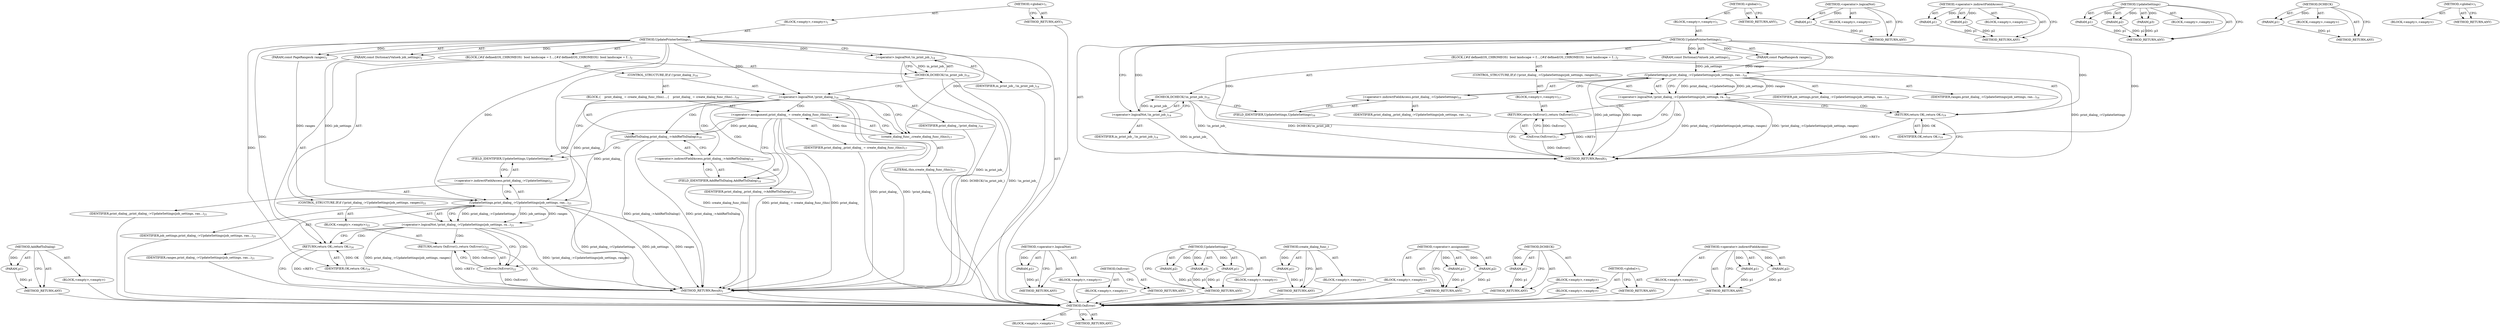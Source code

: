 digraph "&lt;operator&gt;.indirectFieldAccess" {
vulnerable_68 [label=<(METHOD,OnError)>];
vulnerable_69 [label=<(BLOCK,&lt;empty&gt;,&lt;empty&gt;)>];
vulnerable_70 [label=<(METHOD_RETURN,ANY)>];
vulnerable_6 [label=<(METHOD,&lt;global&gt;)<SUB>1</SUB>>];
vulnerable_7 [label=<(BLOCK,&lt;empty&gt;,&lt;empty&gt;)<SUB>1</SUB>>];
vulnerable_8 [label=<(METHOD,UpdatePrinterSettings)<SUB>1</SUB>>];
vulnerable_9 [label=<(PARAM,const DictionaryValue&amp; job_settings)<SUB>2</SUB>>];
vulnerable_10 [label=<(PARAM,const PageRanges&amp; ranges)<SUB>2</SUB>>];
vulnerable_11 [label=<(BLOCK,{
#if defined(OS_CHROMEOS)
  bool landscape = f...,{
#if defined(OS_CHROMEOS)
  bool landscape = f...)<SUB>2</SUB>>];
vulnerable_12 [label=<(DCHECK,DCHECK(!in_print_job_))<SUB>14</SUB>>];
vulnerable_13 [label=<(&lt;operator&gt;.logicalNot,!in_print_job_)<SUB>14</SUB>>];
vulnerable_14 [label=<(IDENTIFIER,in_print_job_,!in_print_job_)<SUB>14</SUB>>];
vulnerable_15 [label=<(CONTROL_STRUCTURE,IF,if (!print_dialog_-&gt;UpdateSettings(job_settings, ranges)))<SUB>16</SUB>>];
vulnerable_16 [label=<(&lt;operator&gt;.logicalNot,!print_dialog_-&gt;UpdateSettings(job_settings, ra...)<SUB>16</SUB>>];
vulnerable_17 [label=<(UpdateSettings,print_dialog_-&gt;UpdateSettings(job_settings, ran...)<SUB>16</SUB>>];
vulnerable_18 [label=<(&lt;operator&gt;.indirectFieldAccess,print_dialog_-&gt;UpdateSettings)<SUB>16</SUB>>];
vulnerable_19 [label=<(IDENTIFIER,print_dialog_,print_dialog_-&gt;UpdateSettings(job_settings, ran...)<SUB>16</SUB>>];
vulnerable_20 [label=<(FIELD_IDENTIFIER,UpdateSettings,UpdateSettings)<SUB>16</SUB>>];
vulnerable_21 [label=<(IDENTIFIER,job_settings,print_dialog_-&gt;UpdateSettings(job_settings, ran...)<SUB>16</SUB>>];
vulnerable_22 [label=<(IDENTIFIER,ranges,print_dialog_-&gt;UpdateSettings(job_settings, ran...)<SUB>16</SUB>>];
vulnerable_23 [label=<(BLOCK,&lt;empty&gt;,&lt;empty&gt;)<SUB>17</SUB>>];
vulnerable_24 [label=<(RETURN,return OnError();,return OnError();)<SUB>17</SUB>>];
vulnerable_25 [label=<(OnError,OnError())<SUB>17</SUB>>];
vulnerable_26 [label=<(RETURN,return OK;,return OK;)<SUB>19</SUB>>];
vulnerable_27 [label=<(IDENTIFIER,OK,return OK;)<SUB>19</SUB>>];
vulnerable_28 [label=<(METHOD_RETURN,Result)<SUB>1</SUB>>];
vulnerable_30 [label=<(METHOD_RETURN,ANY)<SUB>1</SUB>>];
vulnerable_53 [label=<(METHOD,&lt;operator&gt;.logicalNot)>];
vulnerable_54 [label=<(PARAM,p1)>];
vulnerable_55 [label=<(BLOCK,&lt;empty&gt;,&lt;empty&gt;)>];
vulnerable_56 [label=<(METHOD_RETURN,ANY)>];
vulnerable_63 [label=<(METHOD,&lt;operator&gt;.indirectFieldAccess)>];
vulnerable_64 [label=<(PARAM,p1)>];
vulnerable_65 [label=<(PARAM,p2)>];
vulnerable_66 [label=<(BLOCK,&lt;empty&gt;,&lt;empty&gt;)>];
vulnerable_67 [label=<(METHOD_RETURN,ANY)>];
vulnerable_57 [label=<(METHOD,UpdateSettings)>];
vulnerable_58 [label=<(PARAM,p1)>];
vulnerable_59 [label=<(PARAM,p2)>];
vulnerable_60 [label=<(PARAM,p3)>];
vulnerable_61 [label=<(BLOCK,&lt;empty&gt;,&lt;empty&gt;)>];
vulnerable_62 [label=<(METHOD_RETURN,ANY)>];
vulnerable_49 [label=<(METHOD,DCHECK)>];
vulnerable_50 [label=<(PARAM,p1)>];
vulnerable_51 [label=<(BLOCK,&lt;empty&gt;,&lt;empty&gt;)>];
vulnerable_52 [label=<(METHOD_RETURN,ANY)>];
vulnerable_43 [label=<(METHOD,&lt;global&gt;)<SUB>1</SUB>>];
vulnerable_44 [label=<(BLOCK,&lt;empty&gt;,&lt;empty&gt;)>];
vulnerable_45 [label=<(METHOD_RETURN,ANY)>];
fixed_78 [label=<(METHOD,AddRefToDialog)>];
fixed_79 [label=<(PARAM,p1)>];
fixed_80 [label=<(BLOCK,&lt;empty&gt;,&lt;empty&gt;)>];
fixed_81 [label=<(METHOD_RETURN,ANY)>];
fixed_6 [label=<(METHOD,&lt;global&gt;)<SUB>1</SUB>>];
fixed_7 [label=<(BLOCK,&lt;empty&gt;,&lt;empty&gt;)<SUB>1</SUB>>];
fixed_8 [label=<(METHOD,UpdatePrinterSettings)<SUB>1</SUB>>];
fixed_9 [label=<(PARAM,const DictionaryValue&amp; job_settings)<SUB>2</SUB>>];
fixed_10 [label=<(PARAM,const PageRanges&amp; ranges)<SUB>2</SUB>>];
fixed_11 [label=<(BLOCK,{
#if defined(OS_CHROMEOS)
  bool landscape = f...,{
#if defined(OS_CHROMEOS)
  bool landscape = f...)<SUB>2</SUB>>];
fixed_12 [label=<(DCHECK,DCHECK(!in_print_job_))<SUB>14</SUB>>];
fixed_13 [label=<(&lt;operator&gt;.logicalNot,!in_print_job_)<SUB>14</SUB>>];
fixed_14 [label=<(IDENTIFIER,in_print_job_,!in_print_job_)<SUB>14</SUB>>];
fixed_15 [label=<(CONTROL_STRUCTURE,IF,if (!print_dialog_))<SUB>16</SUB>>];
fixed_16 [label=<(&lt;operator&gt;.logicalNot,!print_dialog_)<SUB>16</SUB>>];
fixed_17 [label=<(IDENTIFIER,print_dialog_,!print_dialog_)<SUB>16</SUB>>];
fixed_18 [label=<(BLOCK,{
    print_dialog_ = create_dialog_func_(this)...,{
    print_dialog_ = create_dialog_func_(this)...)<SUB>16</SUB>>];
fixed_19 [label=<(&lt;operator&gt;.assignment,print_dialog_ = create_dialog_func_(this))<SUB>17</SUB>>];
fixed_20 [label=<(IDENTIFIER,print_dialog_,print_dialog_ = create_dialog_func_(this))<SUB>17</SUB>>];
fixed_21 [label=<(create_dialog_func_,create_dialog_func_(this))<SUB>17</SUB>>];
fixed_22 [label=<(LITERAL,this,create_dialog_func_(this))<SUB>17</SUB>>];
fixed_23 [label=<(AddRefToDialog,print_dialog_-&gt;AddRefToDialog())<SUB>18</SUB>>];
fixed_24 [label=<(&lt;operator&gt;.indirectFieldAccess,print_dialog_-&gt;AddRefToDialog)<SUB>18</SUB>>];
fixed_25 [label=<(IDENTIFIER,print_dialog_,print_dialog_-&gt;AddRefToDialog())<SUB>18</SUB>>];
fixed_26 [label=<(FIELD_IDENTIFIER,AddRefToDialog,AddRefToDialog)<SUB>18</SUB>>];
fixed_27 [label=<(CONTROL_STRUCTURE,IF,if (!print_dialog_-&gt;UpdateSettings(job_settings, ranges)))<SUB>21</SUB>>];
fixed_28 [label=<(&lt;operator&gt;.logicalNot,!print_dialog_-&gt;UpdateSettings(job_settings, ra...)<SUB>21</SUB>>];
fixed_29 [label=<(UpdateSettings,print_dialog_-&gt;UpdateSettings(job_settings, ran...)<SUB>21</SUB>>];
fixed_30 [label=<(&lt;operator&gt;.indirectFieldAccess,print_dialog_-&gt;UpdateSettings)<SUB>21</SUB>>];
fixed_31 [label=<(IDENTIFIER,print_dialog_,print_dialog_-&gt;UpdateSettings(job_settings, ran...)<SUB>21</SUB>>];
fixed_32 [label=<(FIELD_IDENTIFIER,UpdateSettings,UpdateSettings)<SUB>21</SUB>>];
fixed_33 [label=<(IDENTIFIER,job_settings,print_dialog_-&gt;UpdateSettings(job_settings, ran...)<SUB>21</SUB>>];
fixed_34 [label=<(IDENTIFIER,ranges,print_dialog_-&gt;UpdateSettings(job_settings, ran...)<SUB>21</SUB>>];
fixed_35 [label=<(BLOCK,&lt;empty&gt;,&lt;empty&gt;)<SUB>22</SUB>>];
fixed_36 [label=<(RETURN,return OnError();,return OnError();)<SUB>22</SUB>>];
fixed_37 [label=<(OnError,OnError())<SUB>22</SUB>>];
fixed_38 [label=<(RETURN,return OK;,return OK;)<SUB>24</SUB>>];
fixed_39 [label=<(IDENTIFIER,OK,return OK;)<SUB>24</SUB>>];
fixed_40 [label=<(METHOD_RETURN,Result)<SUB>1</SUB>>];
fixed_42 [label=<(METHOD_RETURN,ANY)<SUB>1</SUB>>];
fixed_65 [label=<(METHOD,&lt;operator&gt;.logicalNot)>];
fixed_66 [label=<(PARAM,p1)>];
fixed_67 [label=<(BLOCK,&lt;empty&gt;,&lt;empty&gt;)>];
fixed_68 [label=<(METHOD_RETURN,ANY)>];
fixed_93 [label=<(METHOD,OnError)>];
fixed_94 [label=<(BLOCK,&lt;empty&gt;,&lt;empty&gt;)>];
fixed_95 [label=<(METHOD_RETURN,ANY)>];
fixed_87 [label=<(METHOD,UpdateSettings)>];
fixed_88 [label=<(PARAM,p1)>];
fixed_89 [label=<(PARAM,p2)>];
fixed_90 [label=<(PARAM,p3)>];
fixed_91 [label=<(BLOCK,&lt;empty&gt;,&lt;empty&gt;)>];
fixed_92 [label=<(METHOD_RETURN,ANY)>];
fixed_74 [label=<(METHOD,create_dialog_func_)>];
fixed_75 [label=<(PARAM,p1)>];
fixed_76 [label=<(BLOCK,&lt;empty&gt;,&lt;empty&gt;)>];
fixed_77 [label=<(METHOD_RETURN,ANY)>];
fixed_69 [label=<(METHOD,&lt;operator&gt;.assignment)>];
fixed_70 [label=<(PARAM,p1)>];
fixed_71 [label=<(PARAM,p2)>];
fixed_72 [label=<(BLOCK,&lt;empty&gt;,&lt;empty&gt;)>];
fixed_73 [label=<(METHOD_RETURN,ANY)>];
fixed_61 [label=<(METHOD,DCHECK)>];
fixed_62 [label=<(PARAM,p1)>];
fixed_63 [label=<(BLOCK,&lt;empty&gt;,&lt;empty&gt;)>];
fixed_64 [label=<(METHOD_RETURN,ANY)>];
fixed_55 [label=<(METHOD,&lt;global&gt;)<SUB>1</SUB>>];
fixed_56 [label=<(BLOCK,&lt;empty&gt;,&lt;empty&gt;)>];
fixed_57 [label=<(METHOD_RETURN,ANY)>];
fixed_82 [label=<(METHOD,&lt;operator&gt;.indirectFieldAccess)>];
fixed_83 [label=<(PARAM,p1)>];
fixed_84 [label=<(PARAM,p2)>];
fixed_85 [label=<(BLOCK,&lt;empty&gt;,&lt;empty&gt;)>];
fixed_86 [label=<(METHOD_RETURN,ANY)>];
vulnerable_68 -> vulnerable_69  [key=0, label="AST: "];
vulnerable_68 -> vulnerable_70  [key=0, label="AST: "];
vulnerable_68 -> vulnerable_70  [key=1, label="CFG: "];
vulnerable_6 -> vulnerable_7  [key=0, label="AST: "];
vulnerable_6 -> vulnerable_30  [key=0, label="AST: "];
vulnerable_6 -> vulnerable_30  [key=1, label="CFG: "];
vulnerable_7 -> vulnerable_8  [key=0, label="AST: "];
vulnerable_8 -> vulnerable_9  [key=0, label="AST: "];
vulnerable_8 -> vulnerable_9  [key=1, label="DDG: "];
vulnerable_8 -> vulnerable_10  [key=0, label="AST: "];
vulnerable_8 -> vulnerable_10  [key=1, label="DDG: "];
vulnerable_8 -> vulnerable_11  [key=0, label="AST: "];
vulnerable_8 -> vulnerable_28  [key=0, label="AST: "];
vulnerable_8 -> vulnerable_13  [key=0, label="CFG: "];
vulnerable_8 -> vulnerable_13  [key=1, label="DDG: "];
vulnerable_8 -> vulnerable_26  [key=0, label="DDG: "];
vulnerable_8 -> vulnerable_27  [key=0, label="DDG: "];
vulnerable_8 -> vulnerable_17  [key=0, label="DDG: "];
vulnerable_8 -> vulnerable_25  [key=0, label="DDG: "];
vulnerable_9 -> vulnerable_17  [key=0, label="DDG: job_settings"];
vulnerable_10 -> vulnerable_17  [key=0, label="DDG: ranges"];
vulnerable_11 -> vulnerable_12  [key=0, label="AST: "];
vulnerable_11 -> vulnerable_15  [key=0, label="AST: "];
vulnerable_11 -> vulnerable_26  [key=0, label="AST: "];
vulnerable_12 -> vulnerable_13  [key=0, label="AST: "];
vulnerable_12 -> vulnerable_20  [key=0, label="CFG: "];
vulnerable_12 -> vulnerable_28  [key=0, label="DDG: !in_print_job_"];
vulnerable_12 -> vulnerable_28  [key=1, label="DDG: DCHECK(!in_print_job_)"];
vulnerable_13 -> vulnerable_14  [key=0, label="AST: "];
vulnerable_13 -> vulnerable_12  [key=0, label="CFG: "];
vulnerable_13 -> vulnerable_12  [key=1, label="DDG: in_print_job_"];
vulnerable_13 -> vulnerable_28  [key=0, label="DDG: in_print_job_"];
vulnerable_15 -> vulnerable_16  [key=0, label="AST: "];
vulnerable_15 -> vulnerable_23  [key=0, label="AST: "];
vulnerable_16 -> vulnerable_17  [key=0, label="AST: "];
vulnerable_16 -> vulnerable_25  [key=0, label="CFG: "];
vulnerable_16 -> vulnerable_25  [key=1, label="CDG: "];
vulnerable_16 -> vulnerable_26  [key=0, label="CFG: "];
vulnerable_16 -> vulnerable_26  [key=1, label="CDG: "];
vulnerable_16 -> vulnerable_28  [key=0, label="DDG: print_dialog_-&gt;UpdateSettings(job_settings, ranges)"];
vulnerable_16 -> vulnerable_28  [key=1, label="DDG: !print_dialog_-&gt;UpdateSettings(job_settings, ranges)"];
vulnerable_16 -> vulnerable_24  [key=0, label="CDG: "];
vulnerable_17 -> vulnerable_18  [key=0, label="AST: "];
vulnerable_17 -> vulnerable_21  [key=0, label="AST: "];
vulnerable_17 -> vulnerable_22  [key=0, label="AST: "];
vulnerable_17 -> vulnerable_16  [key=0, label="CFG: "];
vulnerable_17 -> vulnerable_16  [key=1, label="DDG: print_dialog_-&gt;UpdateSettings"];
vulnerable_17 -> vulnerable_16  [key=2, label="DDG: job_settings"];
vulnerable_17 -> vulnerable_16  [key=3, label="DDG: ranges"];
vulnerable_17 -> vulnerable_28  [key=0, label="DDG: print_dialog_-&gt;UpdateSettings"];
vulnerable_17 -> vulnerable_28  [key=1, label="DDG: job_settings"];
vulnerable_17 -> vulnerable_28  [key=2, label="DDG: ranges"];
vulnerable_18 -> vulnerable_19  [key=0, label="AST: "];
vulnerable_18 -> vulnerable_20  [key=0, label="AST: "];
vulnerable_18 -> vulnerable_17  [key=0, label="CFG: "];
vulnerable_20 -> vulnerable_18  [key=0, label="CFG: "];
vulnerable_23 -> vulnerable_24  [key=0, label="AST: "];
vulnerable_24 -> vulnerable_25  [key=0, label="AST: "];
vulnerable_24 -> vulnerable_28  [key=0, label="CFG: "];
vulnerable_24 -> vulnerable_28  [key=1, label="DDG: &lt;RET&gt;"];
vulnerable_25 -> vulnerable_24  [key=0, label="CFG: "];
vulnerable_25 -> vulnerable_24  [key=1, label="DDG: OnError()"];
vulnerable_25 -> vulnerable_28  [key=0, label="DDG: OnError()"];
vulnerable_26 -> vulnerable_27  [key=0, label="AST: "];
vulnerable_26 -> vulnerable_28  [key=0, label="CFG: "];
vulnerable_26 -> vulnerable_28  [key=1, label="DDG: &lt;RET&gt;"];
vulnerable_27 -> vulnerable_26  [key=0, label="DDG: OK"];
vulnerable_53 -> vulnerable_54  [key=0, label="AST: "];
vulnerable_53 -> vulnerable_54  [key=1, label="DDG: "];
vulnerable_53 -> vulnerable_55  [key=0, label="AST: "];
vulnerable_53 -> vulnerable_56  [key=0, label="AST: "];
vulnerable_53 -> vulnerable_56  [key=1, label="CFG: "];
vulnerable_54 -> vulnerable_56  [key=0, label="DDG: p1"];
vulnerable_63 -> vulnerable_64  [key=0, label="AST: "];
vulnerable_63 -> vulnerable_64  [key=1, label="DDG: "];
vulnerable_63 -> vulnerable_66  [key=0, label="AST: "];
vulnerable_63 -> vulnerable_65  [key=0, label="AST: "];
vulnerable_63 -> vulnerable_65  [key=1, label="DDG: "];
vulnerable_63 -> vulnerable_67  [key=0, label="AST: "];
vulnerable_63 -> vulnerable_67  [key=1, label="CFG: "];
vulnerable_64 -> vulnerable_67  [key=0, label="DDG: p1"];
vulnerable_65 -> vulnerable_67  [key=0, label="DDG: p2"];
vulnerable_57 -> vulnerable_58  [key=0, label="AST: "];
vulnerable_57 -> vulnerable_58  [key=1, label="DDG: "];
vulnerable_57 -> vulnerable_61  [key=0, label="AST: "];
vulnerable_57 -> vulnerable_59  [key=0, label="AST: "];
vulnerable_57 -> vulnerable_59  [key=1, label="DDG: "];
vulnerable_57 -> vulnerable_62  [key=0, label="AST: "];
vulnerable_57 -> vulnerable_62  [key=1, label="CFG: "];
vulnerable_57 -> vulnerable_60  [key=0, label="AST: "];
vulnerable_57 -> vulnerable_60  [key=1, label="DDG: "];
vulnerable_58 -> vulnerable_62  [key=0, label="DDG: p1"];
vulnerable_59 -> vulnerable_62  [key=0, label="DDG: p2"];
vulnerable_60 -> vulnerable_62  [key=0, label="DDG: p3"];
vulnerable_49 -> vulnerable_50  [key=0, label="AST: "];
vulnerable_49 -> vulnerable_50  [key=1, label="DDG: "];
vulnerable_49 -> vulnerable_51  [key=0, label="AST: "];
vulnerable_49 -> vulnerable_52  [key=0, label="AST: "];
vulnerable_49 -> vulnerable_52  [key=1, label="CFG: "];
vulnerable_50 -> vulnerable_52  [key=0, label="DDG: p1"];
vulnerable_43 -> vulnerable_44  [key=0, label="AST: "];
vulnerable_43 -> vulnerable_45  [key=0, label="AST: "];
vulnerable_43 -> vulnerable_45  [key=1, label="CFG: "];
fixed_78 -> fixed_79  [key=0, label="AST: "];
fixed_78 -> fixed_79  [key=1, label="DDG: "];
fixed_78 -> fixed_80  [key=0, label="AST: "];
fixed_78 -> fixed_81  [key=0, label="AST: "];
fixed_78 -> fixed_81  [key=1, label="CFG: "];
fixed_79 -> fixed_81  [key=0, label="DDG: p1"];
fixed_80 -> vulnerable_68  [key=0];
fixed_81 -> vulnerable_68  [key=0];
fixed_6 -> fixed_7  [key=0, label="AST: "];
fixed_6 -> fixed_42  [key=0, label="AST: "];
fixed_6 -> fixed_42  [key=1, label="CFG: "];
fixed_7 -> fixed_8  [key=0, label="AST: "];
fixed_8 -> fixed_9  [key=0, label="AST: "];
fixed_8 -> fixed_9  [key=1, label="DDG: "];
fixed_8 -> fixed_10  [key=0, label="AST: "];
fixed_8 -> fixed_10  [key=1, label="DDG: "];
fixed_8 -> fixed_11  [key=0, label="AST: "];
fixed_8 -> fixed_40  [key=0, label="AST: "];
fixed_8 -> fixed_13  [key=0, label="CFG: "];
fixed_8 -> fixed_13  [key=1, label="DDG: "];
fixed_8 -> fixed_38  [key=0, label="DDG: "];
fixed_8 -> fixed_39  [key=0, label="DDG: "];
fixed_8 -> fixed_16  [key=0, label="DDG: "];
fixed_8 -> fixed_29  [key=0, label="DDG: "];
fixed_8 -> fixed_37  [key=0, label="DDG: "];
fixed_8 -> fixed_21  [key=0, label="DDG: "];
fixed_9 -> fixed_29  [key=0, label="DDG: job_settings"];
fixed_10 -> fixed_29  [key=0, label="DDG: ranges"];
fixed_11 -> fixed_12  [key=0, label="AST: "];
fixed_11 -> fixed_15  [key=0, label="AST: "];
fixed_11 -> fixed_27  [key=0, label="AST: "];
fixed_11 -> fixed_38  [key=0, label="AST: "];
fixed_12 -> fixed_13  [key=0, label="AST: "];
fixed_12 -> fixed_16  [key=0, label="CFG: "];
fixed_12 -> fixed_40  [key=0, label="DDG: !in_print_job_"];
fixed_12 -> fixed_40  [key=1, label="DDG: DCHECK(!in_print_job_)"];
fixed_13 -> fixed_14  [key=0, label="AST: "];
fixed_13 -> fixed_12  [key=0, label="CFG: "];
fixed_13 -> fixed_12  [key=1, label="DDG: in_print_job_"];
fixed_13 -> fixed_40  [key=0, label="DDG: in_print_job_"];
fixed_14 -> vulnerable_68  [key=0];
fixed_15 -> fixed_16  [key=0, label="AST: "];
fixed_15 -> fixed_18  [key=0, label="AST: "];
fixed_16 -> fixed_17  [key=0, label="AST: "];
fixed_16 -> fixed_21  [key=0, label="CFG: "];
fixed_16 -> fixed_21  [key=1, label="CDG: "];
fixed_16 -> fixed_32  [key=0, label="CFG: "];
fixed_16 -> fixed_40  [key=0, label="DDG: print_dialog_"];
fixed_16 -> fixed_40  [key=1, label="DDG: !print_dialog_"];
fixed_16 -> fixed_29  [key=0, label="DDG: print_dialog_"];
fixed_16 -> fixed_24  [key=0, label="CDG: "];
fixed_16 -> fixed_26  [key=0, label="CDG: "];
fixed_16 -> fixed_23  [key=0, label="CDG: "];
fixed_16 -> fixed_19  [key=0, label="CDG: "];
fixed_17 -> vulnerable_68  [key=0];
fixed_18 -> fixed_19  [key=0, label="AST: "];
fixed_18 -> fixed_23  [key=0, label="AST: "];
fixed_19 -> fixed_20  [key=0, label="AST: "];
fixed_19 -> fixed_21  [key=0, label="AST: "];
fixed_19 -> fixed_26  [key=0, label="CFG: "];
fixed_19 -> fixed_40  [key=0, label="DDG: print_dialog_"];
fixed_19 -> fixed_40  [key=1, label="DDG: create_dialog_func_(this)"];
fixed_19 -> fixed_40  [key=2, label="DDG: print_dialog_ = create_dialog_func_(this)"];
fixed_19 -> fixed_23  [key=0, label="DDG: print_dialog_"];
fixed_19 -> fixed_29  [key=0, label="DDG: print_dialog_"];
fixed_20 -> vulnerable_68  [key=0];
fixed_21 -> fixed_22  [key=0, label="AST: "];
fixed_21 -> fixed_19  [key=0, label="CFG: "];
fixed_21 -> fixed_19  [key=1, label="DDG: this"];
fixed_22 -> vulnerable_68  [key=0];
fixed_23 -> fixed_24  [key=0, label="AST: "];
fixed_23 -> fixed_32  [key=0, label="CFG: "];
fixed_23 -> fixed_40  [key=0, label="DDG: print_dialog_-&gt;AddRefToDialog"];
fixed_23 -> fixed_40  [key=1, label="DDG: print_dialog_-&gt;AddRefToDialog()"];
fixed_24 -> fixed_25  [key=0, label="AST: "];
fixed_24 -> fixed_26  [key=0, label="AST: "];
fixed_24 -> fixed_23  [key=0, label="CFG: "];
fixed_25 -> vulnerable_68  [key=0];
fixed_26 -> fixed_24  [key=0, label="CFG: "];
fixed_27 -> fixed_28  [key=0, label="AST: "];
fixed_27 -> fixed_35  [key=0, label="AST: "];
fixed_28 -> fixed_29  [key=0, label="AST: "];
fixed_28 -> fixed_37  [key=0, label="CFG: "];
fixed_28 -> fixed_37  [key=1, label="CDG: "];
fixed_28 -> fixed_38  [key=0, label="CFG: "];
fixed_28 -> fixed_38  [key=1, label="CDG: "];
fixed_28 -> fixed_40  [key=0, label="DDG: print_dialog_-&gt;UpdateSettings(job_settings, ranges)"];
fixed_28 -> fixed_40  [key=1, label="DDG: !print_dialog_-&gt;UpdateSettings(job_settings, ranges)"];
fixed_28 -> fixed_36  [key=0, label="CDG: "];
fixed_29 -> fixed_30  [key=0, label="AST: "];
fixed_29 -> fixed_33  [key=0, label="AST: "];
fixed_29 -> fixed_34  [key=0, label="AST: "];
fixed_29 -> fixed_28  [key=0, label="CFG: "];
fixed_29 -> fixed_28  [key=1, label="DDG: print_dialog_-&gt;UpdateSettings"];
fixed_29 -> fixed_28  [key=2, label="DDG: job_settings"];
fixed_29 -> fixed_28  [key=3, label="DDG: ranges"];
fixed_29 -> fixed_40  [key=0, label="DDG: print_dialog_-&gt;UpdateSettings"];
fixed_29 -> fixed_40  [key=1, label="DDG: job_settings"];
fixed_29 -> fixed_40  [key=2, label="DDG: ranges"];
fixed_30 -> fixed_31  [key=0, label="AST: "];
fixed_30 -> fixed_32  [key=0, label="AST: "];
fixed_30 -> fixed_29  [key=0, label="CFG: "];
fixed_31 -> vulnerable_68  [key=0];
fixed_32 -> fixed_30  [key=0, label="CFG: "];
fixed_33 -> vulnerable_68  [key=0];
fixed_34 -> vulnerable_68  [key=0];
fixed_35 -> fixed_36  [key=0, label="AST: "];
fixed_36 -> fixed_37  [key=0, label="AST: "];
fixed_36 -> fixed_40  [key=0, label="CFG: "];
fixed_36 -> fixed_40  [key=1, label="DDG: &lt;RET&gt;"];
fixed_37 -> fixed_36  [key=0, label="CFG: "];
fixed_37 -> fixed_36  [key=1, label="DDG: OnError()"];
fixed_37 -> fixed_40  [key=0, label="DDG: OnError()"];
fixed_38 -> fixed_39  [key=0, label="AST: "];
fixed_38 -> fixed_40  [key=0, label="CFG: "];
fixed_38 -> fixed_40  [key=1, label="DDG: &lt;RET&gt;"];
fixed_39 -> fixed_38  [key=0, label="DDG: OK"];
fixed_40 -> vulnerable_68  [key=0];
fixed_42 -> vulnerable_68  [key=0];
fixed_65 -> fixed_66  [key=0, label="AST: "];
fixed_65 -> fixed_66  [key=1, label="DDG: "];
fixed_65 -> fixed_67  [key=0, label="AST: "];
fixed_65 -> fixed_68  [key=0, label="AST: "];
fixed_65 -> fixed_68  [key=1, label="CFG: "];
fixed_66 -> fixed_68  [key=0, label="DDG: p1"];
fixed_67 -> vulnerable_68  [key=0];
fixed_68 -> vulnerable_68  [key=0];
fixed_93 -> fixed_94  [key=0, label="AST: "];
fixed_93 -> fixed_95  [key=0, label="AST: "];
fixed_93 -> fixed_95  [key=1, label="CFG: "];
fixed_94 -> vulnerable_68  [key=0];
fixed_95 -> vulnerable_68  [key=0];
fixed_87 -> fixed_88  [key=0, label="AST: "];
fixed_87 -> fixed_88  [key=1, label="DDG: "];
fixed_87 -> fixed_91  [key=0, label="AST: "];
fixed_87 -> fixed_89  [key=0, label="AST: "];
fixed_87 -> fixed_89  [key=1, label="DDG: "];
fixed_87 -> fixed_92  [key=0, label="AST: "];
fixed_87 -> fixed_92  [key=1, label="CFG: "];
fixed_87 -> fixed_90  [key=0, label="AST: "];
fixed_87 -> fixed_90  [key=1, label="DDG: "];
fixed_88 -> fixed_92  [key=0, label="DDG: p1"];
fixed_89 -> fixed_92  [key=0, label="DDG: p2"];
fixed_90 -> fixed_92  [key=0, label="DDG: p3"];
fixed_91 -> vulnerable_68  [key=0];
fixed_92 -> vulnerable_68  [key=0];
fixed_74 -> fixed_75  [key=0, label="AST: "];
fixed_74 -> fixed_75  [key=1, label="DDG: "];
fixed_74 -> fixed_76  [key=0, label="AST: "];
fixed_74 -> fixed_77  [key=0, label="AST: "];
fixed_74 -> fixed_77  [key=1, label="CFG: "];
fixed_75 -> fixed_77  [key=0, label="DDG: p1"];
fixed_76 -> vulnerable_68  [key=0];
fixed_77 -> vulnerable_68  [key=0];
fixed_69 -> fixed_70  [key=0, label="AST: "];
fixed_69 -> fixed_70  [key=1, label="DDG: "];
fixed_69 -> fixed_72  [key=0, label="AST: "];
fixed_69 -> fixed_71  [key=0, label="AST: "];
fixed_69 -> fixed_71  [key=1, label="DDG: "];
fixed_69 -> fixed_73  [key=0, label="AST: "];
fixed_69 -> fixed_73  [key=1, label="CFG: "];
fixed_70 -> fixed_73  [key=0, label="DDG: p1"];
fixed_71 -> fixed_73  [key=0, label="DDG: p2"];
fixed_72 -> vulnerable_68  [key=0];
fixed_73 -> vulnerable_68  [key=0];
fixed_61 -> fixed_62  [key=0, label="AST: "];
fixed_61 -> fixed_62  [key=1, label="DDG: "];
fixed_61 -> fixed_63  [key=0, label="AST: "];
fixed_61 -> fixed_64  [key=0, label="AST: "];
fixed_61 -> fixed_64  [key=1, label="CFG: "];
fixed_62 -> fixed_64  [key=0, label="DDG: p1"];
fixed_63 -> vulnerable_68  [key=0];
fixed_64 -> vulnerable_68  [key=0];
fixed_55 -> fixed_56  [key=0, label="AST: "];
fixed_55 -> fixed_57  [key=0, label="AST: "];
fixed_55 -> fixed_57  [key=1, label="CFG: "];
fixed_56 -> vulnerable_68  [key=0];
fixed_57 -> vulnerable_68  [key=0];
fixed_82 -> fixed_83  [key=0, label="AST: "];
fixed_82 -> fixed_83  [key=1, label="DDG: "];
fixed_82 -> fixed_85  [key=0, label="AST: "];
fixed_82 -> fixed_84  [key=0, label="AST: "];
fixed_82 -> fixed_84  [key=1, label="DDG: "];
fixed_82 -> fixed_86  [key=0, label="AST: "];
fixed_82 -> fixed_86  [key=1, label="CFG: "];
fixed_83 -> fixed_86  [key=0, label="DDG: p1"];
fixed_84 -> fixed_86  [key=0, label="DDG: p2"];
fixed_85 -> vulnerable_68  [key=0];
fixed_86 -> vulnerable_68  [key=0];
}

